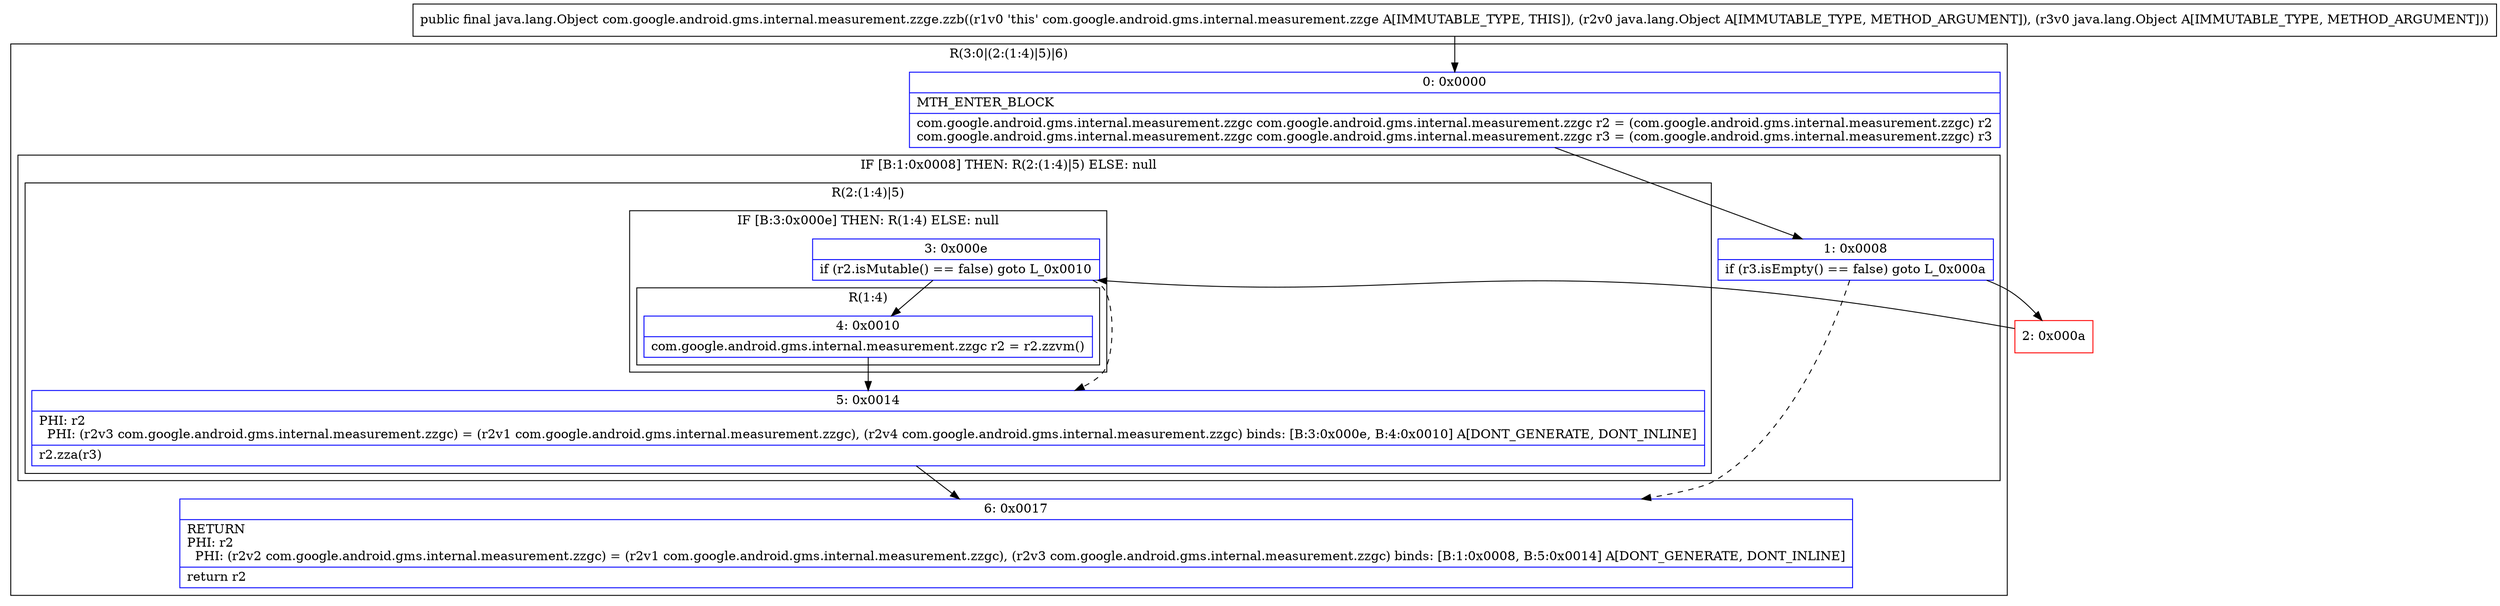 digraph "CFG forcom.google.android.gms.internal.measurement.zzge.zzb(Ljava\/lang\/Object;Ljava\/lang\/Object;)Ljava\/lang\/Object;" {
subgraph cluster_Region_692421755 {
label = "R(3:0|(2:(1:4)|5)|6)";
node [shape=record,color=blue];
Node_0 [shape=record,label="{0\:\ 0x0000|MTH_ENTER_BLOCK\l|com.google.android.gms.internal.measurement.zzgc com.google.android.gms.internal.measurement.zzgc r2 = (com.google.android.gms.internal.measurement.zzgc) r2\lcom.google.android.gms.internal.measurement.zzgc com.google.android.gms.internal.measurement.zzgc r3 = (com.google.android.gms.internal.measurement.zzgc) r3\l}"];
subgraph cluster_IfRegion_1553858613 {
label = "IF [B:1:0x0008] THEN: R(2:(1:4)|5) ELSE: null";
node [shape=record,color=blue];
Node_1 [shape=record,label="{1\:\ 0x0008|if (r3.isEmpty() == false) goto L_0x000a\l}"];
subgraph cluster_Region_1509761325 {
label = "R(2:(1:4)|5)";
node [shape=record,color=blue];
subgraph cluster_IfRegion_1390059993 {
label = "IF [B:3:0x000e] THEN: R(1:4) ELSE: null";
node [shape=record,color=blue];
Node_3 [shape=record,label="{3\:\ 0x000e|if (r2.isMutable() == false) goto L_0x0010\l}"];
subgraph cluster_Region_1359226239 {
label = "R(1:4)";
node [shape=record,color=blue];
Node_4 [shape=record,label="{4\:\ 0x0010|com.google.android.gms.internal.measurement.zzgc r2 = r2.zzvm()\l}"];
}
}
Node_5 [shape=record,label="{5\:\ 0x0014|PHI: r2 \l  PHI: (r2v3 com.google.android.gms.internal.measurement.zzgc) = (r2v1 com.google.android.gms.internal.measurement.zzgc), (r2v4 com.google.android.gms.internal.measurement.zzgc) binds: [B:3:0x000e, B:4:0x0010] A[DONT_GENERATE, DONT_INLINE]\l|r2.zza(r3)\l}"];
}
}
Node_6 [shape=record,label="{6\:\ 0x0017|RETURN\lPHI: r2 \l  PHI: (r2v2 com.google.android.gms.internal.measurement.zzgc) = (r2v1 com.google.android.gms.internal.measurement.zzgc), (r2v3 com.google.android.gms.internal.measurement.zzgc) binds: [B:1:0x0008, B:5:0x0014] A[DONT_GENERATE, DONT_INLINE]\l|return r2\l}"];
}
Node_2 [shape=record,color=red,label="{2\:\ 0x000a}"];
MethodNode[shape=record,label="{public final java.lang.Object com.google.android.gms.internal.measurement.zzge.zzb((r1v0 'this' com.google.android.gms.internal.measurement.zzge A[IMMUTABLE_TYPE, THIS]), (r2v0 java.lang.Object A[IMMUTABLE_TYPE, METHOD_ARGUMENT]), (r3v0 java.lang.Object A[IMMUTABLE_TYPE, METHOD_ARGUMENT])) }"];
MethodNode -> Node_0;
Node_0 -> Node_1;
Node_1 -> Node_2;
Node_1 -> Node_6[style=dashed];
Node_3 -> Node_4;
Node_3 -> Node_5[style=dashed];
Node_4 -> Node_5;
Node_5 -> Node_6;
Node_2 -> Node_3;
}


